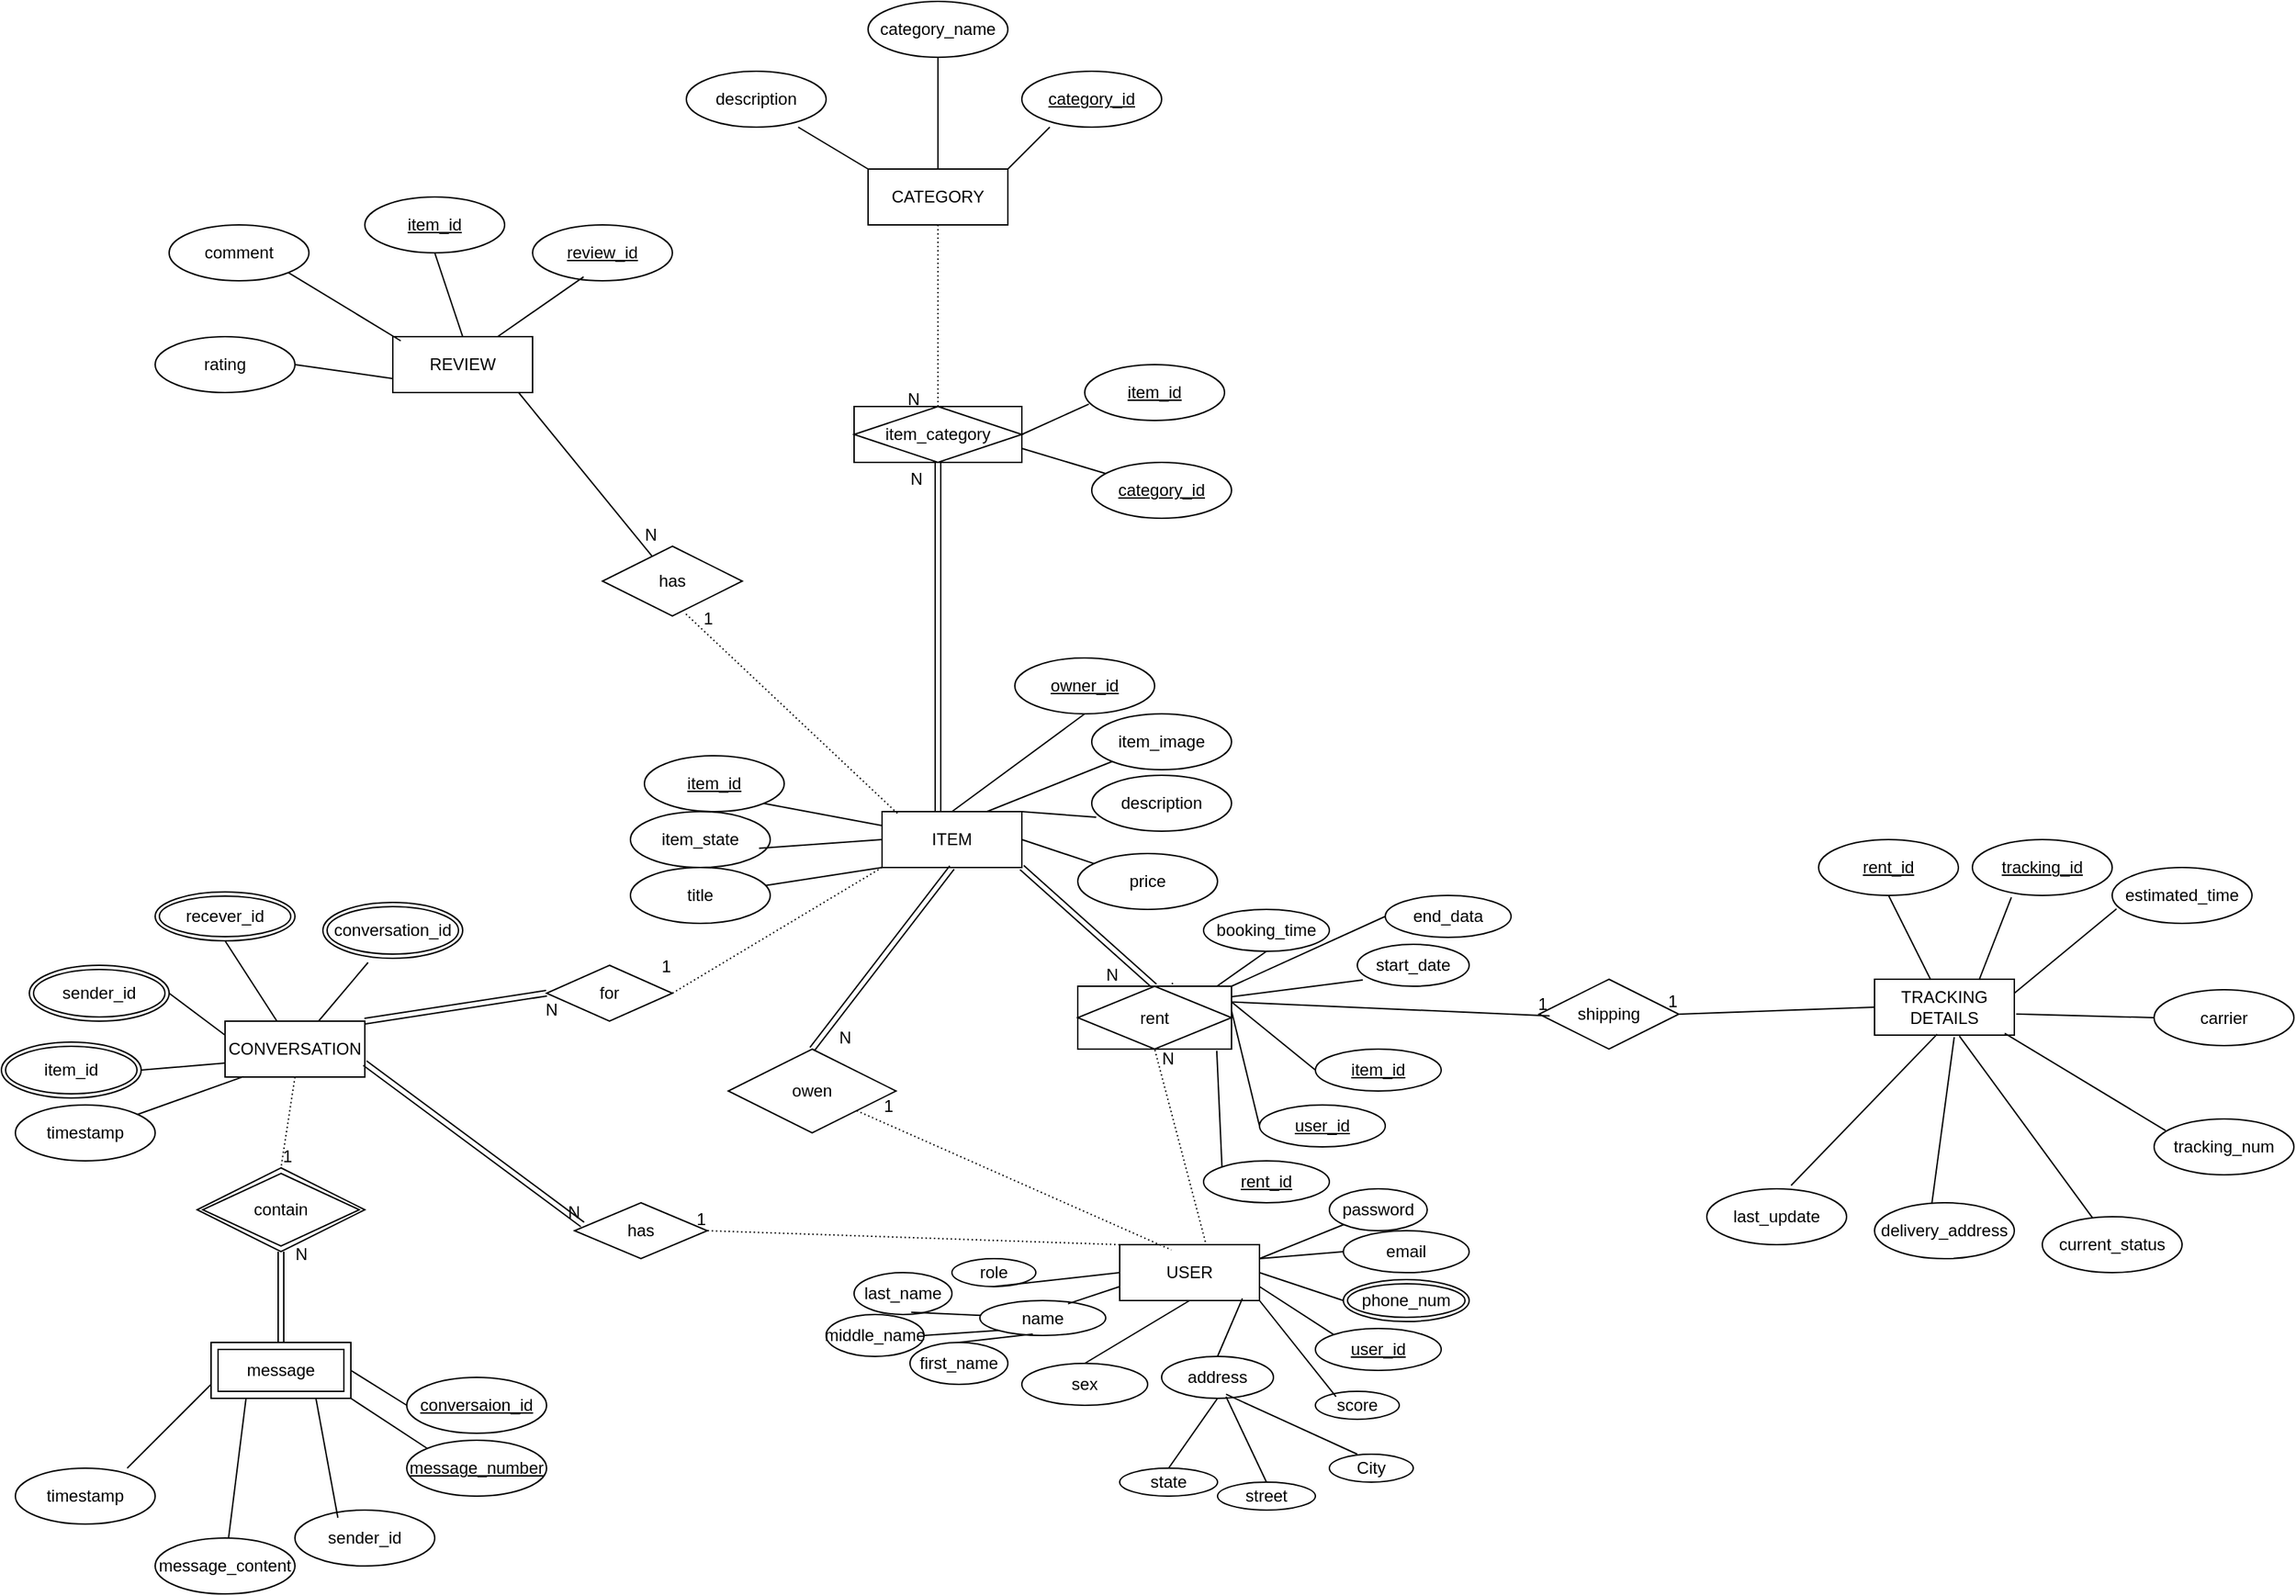 <mxfile version="26.1.1">
  <diagram name="Page-1" id="l9JlZQkNLKE_KTfB_-UX">
    <mxGraphModel dx="2874" dy="1284" grid="1" gridSize="10" guides="1" tooltips="1" connect="1" arrows="1" fold="1" page="0" pageScale="1" pageWidth="1654" pageHeight="1169" math="0" shadow="0">
      <root>
        <mxCell id="0" />
        <mxCell id="1" parent="0" />
        <mxCell id="wPHAMOmzvQz0wvzDcsgE-15" value="USER" style="whiteSpace=wrap;html=1;align=center;" parent="1" vertex="1">
          <mxGeometry x="-330" y="880" width="100" height="40" as="geometry" />
        </mxCell>
        <mxCell id="wPHAMOmzvQz0wvzDcsgE-16" value="ITEM" style="whiteSpace=wrap;html=1;align=center;" parent="1" vertex="1">
          <mxGeometry x="-500" y="570" width="100" height="40" as="geometry" />
        </mxCell>
        <mxCell id="wPHAMOmzvQz0wvzDcsgE-17" value="REVIEW" style="whiteSpace=wrap;html=1;align=center;" parent="1" vertex="1">
          <mxGeometry x="-850" y="230" width="100" height="40" as="geometry" />
        </mxCell>
        <mxCell id="wPHAMOmzvQz0wvzDcsgE-18" value="CATEGORY" style="whiteSpace=wrap;html=1;align=center;" parent="1" vertex="1">
          <mxGeometry x="-510" y="110" width="100" height="40" as="geometry" />
        </mxCell>
        <mxCell id="wPHAMOmzvQz0wvzDcsgE-19" value="CONVERSATION" style="whiteSpace=wrap;html=1;align=center;" parent="1" vertex="1">
          <mxGeometry x="-970" y="720" width="100" height="40" as="geometry" />
        </mxCell>
        <mxCell id="wPHAMOmzvQz0wvzDcsgE-20" value="TRACKING DETAILS" style="whiteSpace=wrap;html=1;align=center;" parent="1" vertex="1">
          <mxGeometry x="210" y="690" width="100" height="40" as="geometry" />
        </mxCell>
        <mxCell id="wPHAMOmzvQz0wvzDcsgE-49" value="address" style="ellipse;whiteSpace=wrap;html=1;align=center;" parent="1" vertex="1">
          <mxGeometry x="-300" y="960" width="80" height="30" as="geometry" />
        </mxCell>
        <mxCell id="wPHAMOmzvQz0wvzDcsgE-50" value="sex" style="ellipse;whiteSpace=wrap;html=1;align=center;" parent="1" vertex="1">
          <mxGeometry x="-400" y="965" width="90" height="30" as="geometry" />
        </mxCell>
        <mxCell id="wPHAMOmzvQz0wvzDcsgE-51" value="name" style="ellipse;whiteSpace=wrap;html=1;align=center;" parent="1" vertex="1">
          <mxGeometry x="-430" y="920" width="90" height="25" as="geometry" />
        </mxCell>
        <mxCell id="wPHAMOmzvQz0wvzDcsgE-55" value="first_name" style="ellipse;whiteSpace=wrap;html=1;align=center;" parent="1" vertex="1">
          <mxGeometry x="-480" y="950" width="70" height="30" as="geometry" />
        </mxCell>
        <mxCell id="wPHAMOmzvQz0wvzDcsgE-57" value="middle_name" style="ellipse;whiteSpace=wrap;html=1;align=center;" parent="1" vertex="1">
          <mxGeometry x="-540" y="930" width="70" height="30" as="geometry" />
        </mxCell>
        <mxCell id="wPHAMOmzvQz0wvzDcsgE-59" value="last_name" style="ellipse;whiteSpace=wrap;html=1;align=center;" parent="1" vertex="1">
          <mxGeometry x="-520" y="900" width="70" height="30" as="geometry" />
        </mxCell>
        <mxCell id="wPHAMOmzvQz0wvzDcsgE-61" value="" style="endArrow=none;html=1;rounded=0;exitX=0.5;exitY=1;exitDx=0;exitDy=0;entryX=0.5;entryY=0;entryDx=0;entryDy=0;" parent="1" source="wPHAMOmzvQz0wvzDcsgE-15" target="wPHAMOmzvQz0wvzDcsgE-50" edge="1">
          <mxGeometry relative="1" as="geometry">
            <mxPoint x="-380" y="990" as="sourcePoint" />
            <mxPoint x="-220" y="990" as="targetPoint" />
          </mxGeometry>
        </mxCell>
        <mxCell id="wPHAMOmzvQz0wvzDcsgE-62" value="" style="endArrow=none;html=1;rounded=0;exitX=0.878;exitY=0.96;exitDx=0;exitDy=0;exitPerimeter=0;entryX=0.5;entryY=0;entryDx=0;entryDy=0;" parent="1" source="wPHAMOmzvQz0wvzDcsgE-15" target="wPHAMOmzvQz0wvzDcsgE-49" edge="1">
          <mxGeometry relative="1" as="geometry">
            <mxPoint x="-380" y="990" as="sourcePoint" />
            <mxPoint x="-220" y="990" as="targetPoint" />
          </mxGeometry>
        </mxCell>
        <mxCell id="wPHAMOmzvQz0wvzDcsgE-63" value="score" style="ellipse;whiteSpace=wrap;html=1;align=center;" parent="1" vertex="1">
          <mxGeometry x="-190" y="985" width="60" height="20" as="geometry" />
        </mxCell>
        <mxCell id="wPHAMOmzvQz0wvzDcsgE-64" value="" style="endArrow=none;html=1;rounded=0;exitX=1;exitY=1;exitDx=0;exitDy=0;entryX=0.246;entryY=0.191;entryDx=0;entryDy=0;entryPerimeter=0;" parent="1" source="wPHAMOmzvQz0wvzDcsgE-15" target="wPHAMOmzvQz0wvzDcsgE-63" edge="1">
          <mxGeometry relative="1" as="geometry">
            <mxPoint x="-380" y="990" as="sourcePoint" />
            <mxPoint x="-220" y="990" as="targetPoint" />
          </mxGeometry>
        </mxCell>
        <mxCell id="wPHAMOmzvQz0wvzDcsgE-66" value="state" style="ellipse;whiteSpace=wrap;html=1;align=center;" parent="1" vertex="1">
          <mxGeometry x="-330" y="1040" width="70" height="20" as="geometry" />
        </mxCell>
        <mxCell id="wPHAMOmzvQz0wvzDcsgE-67" value="" style="endArrow=none;html=1;rounded=0;exitX=0.5;exitY=0;exitDx=0;exitDy=0;entryX=0.5;entryY=1;entryDx=0;entryDy=0;" parent="1" source="wPHAMOmzvQz0wvzDcsgE-66" target="wPHAMOmzvQz0wvzDcsgE-49" edge="1">
          <mxGeometry relative="1" as="geometry">
            <mxPoint x="-380" y="900" as="sourcePoint" />
            <mxPoint x="-220" y="900" as="targetPoint" />
          </mxGeometry>
        </mxCell>
        <mxCell id="wPHAMOmzvQz0wvzDcsgE-68" value="street" style="ellipse;whiteSpace=wrap;html=1;align=center;" parent="1" vertex="1">
          <mxGeometry x="-260" y="1050" width="70" height="20" as="geometry" />
        </mxCell>
        <mxCell id="wPHAMOmzvQz0wvzDcsgE-70" value="" style="endArrow=none;html=1;rounded=0;exitX=0.5;exitY=0;exitDx=0;exitDy=0;entryX=0.576;entryY=0.961;entryDx=0;entryDy=0;entryPerimeter=0;" parent="1" source="wPHAMOmzvQz0wvzDcsgE-68" target="wPHAMOmzvQz0wvzDcsgE-49" edge="1">
          <mxGeometry relative="1" as="geometry">
            <mxPoint x="-380" y="900" as="sourcePoint" />
            <mxPoint x="-220" y="900" as="targetPoint" />
          </mxGeometry>
        </mxCell>
        <mxCell id="wPHAMOmzvQz0wvzDcsgE-71" value="City" style="ellipse;whiteSpace=wrap;html=1;align=center;" parent="1" vertex="1">
          <mxGeometry x="-180" y="1030" width="60" height="20" as="geometry" />
        </mxCell>
        <mxCell id="wPHAMOmzvQz0wvzDcsgE-72" value="" style="endArrow=none;html=1;rounded=0;entryX=0.576;entryY=0.903;entryDx=0;entryDy=0;entryPerimeter=0;exitX=0.333;exitY=0;exitDx=0;exitDy=0;exitPerimeter=0;" parent="1" source="wPHAMOmzvQz0wvzDcsgE-71" target="wPHAMOmzvQz0wvzDcsgE-49" edge="1">
          <mxGeometry relative="1" as="geometry">
            <mxPoint x="-210" y="1040" as="sourcePoint" />
            <mxPoint x="-220" y="900" as="targetPoint" />
          </mxGeometry>
        </mxCell>
        <mxCell id="wPHAMOmzvQz0wvzDcsgE-74" value="" style="endArrow=none;html=1;rounded=0;entryX=0;entryY=0;entryDx=0;entryDy=0;exitX=1;exitY=0.75;exitDx=0;exitDy=0;" parent="1" source="wPHAMOmzvQz0wvzDcsgE-15" target="wPHAMOmzvQz0wvzDcsgE-80" edge="1">
          <mxGeometry relative="1" as="geometry">
            <mxPoint x="-380" y="900" as="sourcePoint" />
            <mxPoint x="-190.48" y="907.525" as="targetPoint" />
          </mxGeometry>
        </mxCell>
        <mxCell id="wPHAMOmzvQz0wvzDcsgE-75" value="" style="endArrow=none;html=1;rounded=0;exitX=0.583;exitY=0.946;exitDx=0;exitDy=0;exitPerimeter=0;" parent="1" source="wPHAMOmzvQz0wvzDcsgE-59" target="wPHAMOmzvQz0wvzDcsgE-51" edge="1">
          <mxGeometry relative="1" as="geometry">
            <mxPoint x="-380" y="900" as="sourcePoint" />
            <mxPoint x="-220" y="900" as="targetPoint" />
          </mxGeometry>
        </mxCell>
        <mxCell id="wPHAMOmzvQz0wvzDcsgE-76" value="" style="endArrow=none;html=1;rounded=0;exitX=1;exitY=0.5;exitDx=0;exitDy=0;entryX=0;entryY=1;entryDx=0;entryDy=0;" parent="1" source="wPHAMOmzvQz0wvzDcsgE-57" target="wPHAMOmzvQz0wvzDcsgE-51" edge="1">
          <mxGeometry relative="1" as="geometry">
            <mxPoint x="-380" y="900" as="sourcePoint" />
            <mxPoint x="-220" y="900" as="targetPoint" />
          </mxGeometry>
        </mxCell>
        <mxCell id="wPHAMOmzvQz0wvzDcsgE-77" value="" style="endArrow=none;html=1;rounded=0;exitX=0.5;exitY=0;exitDx=0;exitDy=0;entryX=0.42;entryY=0.962;entryDx=0;entryDy=0;entryPerimeter=0;" parent="1" source="wPHAMOmzvQz0wvzDcsgE-55" target="wPHAMOmzvQz0wvzDcsgE-51" edge="1">
          <mxGeometry relative="1" as="geometry">
            <mxPoint x="-380" y="900" as="sourcePoint" />
            <mxPoint x="-220" y="900" as="targetPoint" />
          </mxGeometry>
        </mxCell>
        <mxCell id="wPHAMOmzvQz0wvzDcsgE-78" value="" style="endArrow=none;html=1;rounded=0;exitX=0.7;exitY=0.092;exitDx=0;exitDy=0;exitPerimeter=0;entryX=0;entryY=0.75;entryDx=0;entryDy=0;" parent="1" source="wPHAMOmzvQz0wvzDcsgE-51" target="wPHAMOmzvQz0wvzDcsgE-15" edge="1">
          <mxGeometry relative="1" as="geometry">
            <mxPoint x="-380" y="900" as="sourcePoint" />
            <mxPoint x="-220" y="900" as="targetPoint" />
          </mxGeometry>
        </mxCell>
        <mxCell id="wPHAMOmzvQz0wvzDcsgE-79" value="phone_num" style="ellipse;shape=doubleEllipse;margin=3;whiteSpace=wrap;html=1;align=center;" parent="1" vertex="1">
          <mxGeometry x="-170" y="905" width="90" height="30" as="geometry" />
        </mxCell>
        <mxCell id="wPHAMOmzvQz0wvzDcsgE-80" value="user_id" style="ellipse;whiteSpace=wrap;html=1;align=center;fontStyle=4;" parent="1" vertex="1">
          <mxGeometry x="-190" y="940" width="90" height="30" as="geometry" />
        </mxCell>
        <mxCell id="wPHAMOmzvQz0wvzDcsgE-81" value="" style="endArrow=none;html=1;rounded=0;entryX=0;entryY=0.5;entryDx=0;entryDy=0;exitX=1;exitY=0.5;exitDx=0;exitDy=0;" parent="1" source="wPHAMOmzvQz0wvzDcsgE-15" target="wPHAMOmzvQz0wvzDcsgE-79" edge="1">
          <mxGeometry relative="1" as="geometry">
            <mxPoint x="-380" y="900" as="sourcePoint" />
            <mxPoint x="-220" y="900" as="targetPoint" />
          </mxGeometry>
        </mxCell>
        <mxCell id="wPHAMOmzvQz0wvzDcsgE-84" value="email" style="ellipse;whiteSpace=wrap;html=1;align=center;" parent="1" vertex="1">
          <mxGeometry x="-170" y="870" width="90" height="30" as="geometry" />
        </mxCell>
        <mxCell id="wPHAMOmzvQz0wvzDcsgE-85" value="" style="endArrow=none;html=1;rounded=0;entryX=0;entryY=0.5;entryDx=0;entryDy=0;" parent="1" target="wPHAMOmzvQz0wvzDcsgE-84" edge="1">
          <mxGeometry relative="1" as="geometry">
            <mxPoint x="-230" y="890" as="sourcePoint" />
            <mxPoint x="-220" y="900" as="targetPoint" />
          </mxGeometry>
        </mxCell>
        <mxCell id="wPHAMOmzvQz0wvzDcsgE-86" value="password" style="ellipse;whiteSpace=wrap;html=1;align=center;" parent="1" vertex="1">
          <mxGeometry x="-180" y="840" width="70" height="30" as="geometry" />
        </mxCell>
        <mxCell id="wPHAMOmzvQz0wvzDcsgE-87" value="" style="endArrow=none;html=1;rounded=0;entryX=0;entryY=1;entryDx=0;entryDy=0;exitX=1;exitY=0.25;exitDx=0;exitDy=0;" parent="1" source="wPHAMOmzvQz0wvzDcsgE-15" target="wPHAMOmzvQz0wvzDcsgE-86" edge="1">
          <mxGeometry relative="1" as="geometry">
            <mxPoint x="-380" y="900" as="sourcePoint" />
            <mxPoint x="-220" y="900" as="targetPoint" />
          </mxGeometry>
        </mxCell>
        <mxCell id="wPHAMOmzvQz0wvzDcsgE-88" value="role" style="ellipse;whiteSpace=wrap;html=1;align=center;" parent="1" vertex="1">
          <mxGeometry x="-450" y="890" width="60" height="20" as="geometry" />
        </mxCell>
        <mxCell id="wPHAMOmzvQz0wvzDcsgE-89" value="" style="endArrow=none;html=1;rounded=0;exitX=0.5;exitY=1;exitDx=0;exitDy=0;entryX=0;entryY=0.5;entryDx=0;entryDy=0;" parent="1" source="wPHAMOmzvQz0wvzDcsgE-88" target="wPHAMOmzvQz0wvzDcsgE-15" edge="1">
          <mxGeometry relative="1" as="geometry">
            <mxPoint x="-380" y="900" as="sourcePoint" />
            <mxPoint x="-220" y="900" as="targetPoint" />
          </mxGeometry>
        </mxCell>
        <mxCell id="wPHAMOmzvQz0wvzDcsgE-96" value="owen" style="shape=rhombus;perimeter=rhombusPerimeter;whiteSpace=wrap;html=1;align=center;" parent="1" vertex="1">
          <mxGeometry x="-610" y="740" width="120" height="60" as="geometry" />
        </mxCell>
        <mxCell id="wPHAMOmzvQz0wvzDcsgE-97" value="" style="shape=link;html=1;rounded=0;exitX=0.5;exitY=0;exitDx=0;exitDy=0;entryX=0.5;entryY=1;entryDx=0;entryDy=0;" parent="1" source="wPHAMOmzvQz0wvzDcsgE-96" target="wPHAMOmzvQz0wvzDcsgE-16" edge="1">
          <mxGeometry relative="1" as="geometry">
            <mxPoint x="-310" y="590" as="sourcePoint" />
            <mxPoint x="-150" y="590" as="targetPoint" />
          </mxGeometry>
        </mxCell>
        <mxCell id="wPHAMOmzvQz0wvzDcsgE-98" value="N" style="resizable=0;html=1;whiteSpace=wrap;align=right;verticalAlign=bottom;" parent="wPHAMOmzvQz0wvzDcsgE-97" connectable="0" vertex="1">
          <mxGeometry x="1" relative="1" as="geometry">
            <mxPoint x="-70" y="130" as="offset" />
          </mxGeometry>
        </mxCell>
        <mxCell id="wPHAMOmzvQz0wvzDcsgE-99" value="" style="endArrow=none;html=1;rounded=0;dashed=1;dashPattern=1 2;entryX=0.37;entryY=0.094;entryDx=0;entryDy=0;entryPerimeter=0;" parent="1" source="wPHAMOmzvQz0wvzDcsgE-96" target="wPHAMOmzvQz0wvzDcsgE-15" edge="1">
          <mxGeometry relative="1" as="geometry">
            <mxPoint x="-310" y="590" as="sourcePoint" />
            <mxPoint x="-150" y="590" as="targetPoint" />
          </mxGeometry>
        </mxCell>
        <mxCell id="wPHAMOmzvQz0wvzDcsgE-100" value="1" style="resizable=0;html=1;whiteSpace=wrap;align=right;verticalAlign=bottom;" parent="wPHAMOmzvQz0wvzDcsgE-99" connectable="0" vertex="1">
          <mxGeometry x="1" relative="1" as="geometry">
            <mxPoint x="-197" y="-94" as="offset" />
          </mxGeometry>
        </mxCell>
        <mxCell id="wPHAMOmzvQz0wvzDcsgE-105" value="" style="shape=link;html=1;rounded=0;exitX=1;exitY=1;exitDx=0;exitDy=0;entryX=0.5;entryY=0;entryDx=0;entryDy=0;" parent="1" source="wPHAMOmzvQz0wvzDcsgE-16" target="LBv7Q6NV7wOnJ5ve1A3O-66" edge="1">
          <mxGeometry relative="1" as="geometry">
            <mxPoint x="-400" y="620" as="sourcePoint" />
            <mxPoint x="-290" y="680" as="targetPoint" />
          </mxGeometry>
        </mxCell>
        <mxCell id="wPHAMOmzvQz0wvzDcsgE-106" value="N" style="resizable=0;html=1;whiteSpace=wrap;align=right;verticalAlign=bottom;" parent="wPHAMOmzvQz0wvzDcsgE-105" connectable="0" vertex="1">
          <mxGeometry x="1" relative="1" as="geometry">
            <mxPoint x="-25" as="offset" />
          </mxGeometry>
        </mxCell>
        <mxCell id="wPHAMOmzvQz0wvzDcsgE-111" value="item_id" style="ellipse;whiteSpace=wrap;html=1;align=center;fontStyle=4;" parent="1" vertex="1">
          <mxGeometry x="-670" y="530" width="100" height="40" as="geometry" />
        </mxCell>
        <mxCell id="wPHAMOmzvQz0wvzDcsgE-112" value="owner_id" style="ellipse;whiteSpace=wrap;html=1;align=center;fontStyle=4;" parent="1" vertex="1">
          <mxGeometry x="-405" y="460" width="100" height="40" as="geometry" />
        </mxCell>
        <mxCell id="wPHAMOmzvQz0wvzDcsgE-113" value="item_image" style="ellipse;whiteSpace=wrap;html=1;align=center;" parent="1" vertex="1">
          <mxGeometry x="-350" y="500" width="100" height="40" as="geometry" />
        </mxCell>
        <mxCell id="wPHAMOmzvQz0wvzDcsgE-114" value="price" style="ellipse;whiteSpace=wrap;html=1;align=center;" parent="1" vertex="1">
          <mxGeometry x="-360" y="600" width="100" height="40" as="geometry" />
        </mxCell>
        <mxCell id="wPHAMOmzvQz0wvzDcsgE-115" value="description" style="ellipse;whiteSpace=wrap;html=1;align=center;" parent="1" vertex="1">
          <mxGeometry x="-350" y="544" width="100" height="40" as="geometry" />
        </mxCell>
        <mxCell id="wPHAMOmzvQz0wvzDcsgE-117" value="item_state" style="ellipse;whiteSpace=wrap;html=1;align=center;" parent="1" vertex="1">
          <mxGeometry x="-680" y="570" width="100" height="40" as="geometry" />
        </mxCell>
        <mxCell id="wPHAMOmzvQz0wvzDcsgE-118" value="title" style="ellipse;whiteSpace=wrap;html=1;align=center;" parent="1" vertex="1">
          <mxGeometry x="-680" y="610" width="100" height="40" as="geometry" />
        </mxCell>
        <mxCell id="wPHAMOmzvQz0wvzDcsgE-119" value="" style="endArrow=none;html=1;rounded=0;exitX=1;exitY=0.5;exitDx=0;exitDy=0;" parent="1" source="wPHAMOmzvQz0wvzDcsgE-16" target="wPHAMOmzvQz0wvzDcsgE-114" edge="1">
          <mxGeometry relative="1" as="geometry">
            <mxPoint x="-310" y="590" as="sourcePoint" />
            <mxPoint x="-150" y="590" as="targetPoint" />
          </mxGeometry>
        </mxCell>
        <mxCell id="wPHAMOmzvQz0wvzDcsgE-120" value="" style="endArrow=none;html=1;rounded=0;exitX=1;exitY=0;exitDx=0;exitDy=0;entryX=0.032;entryY=0.75;entryDx=0;entryDy=0;entryPerimeter=0;" parent="1" source="wPHAMOmzvQz0wvzDcsgE-16" target="wPHAMOmzvQz0wvzDcsgE-115" edge="1">
          <mxGeometry relative="1" as="geometry">
            <mxPoint x="-310" y="590" as="sourcePoint" />
            <mxPoint x="-150" y="590" as="targetPoint" />
          </mxGeometry>
        </mxCell>
        <mxCell id="wPHAMOmzvQz0wvzDcsgE-122" value="" style="endArrow=none;html=1;rounded=0;exitX=0;exitY=1;exitDx=0;exitDy=0;entryX=0.75;entryY=0;entryDx=0;entryDy=0;" parent="1" source="wPHAMOmzvQz0wvzDcsgE-113" target="wPHAMOmzvQz0wvzDcsgE-16" edge="1">
          <mxGeometry relative="1" as="geometry">
            <mxPoint x="-310" y="590" as="sourcePoint" />
            <mxPoint x="-150" y="590" as="targetPoint" />
          </mxGeometry>
        </mxCell>
        <mxCell id="wPHAMOmzvQz0wvzDcsgE-123" value="" style="endArrow=none;html=1;rounded=0;exitX=0.5;exitY=1;exitDx=0;exitDy=0;entryX=0.5;entryY=0;entryDx=0;entryDy=0;" parent="1" source="wPHAMOmzvQz0wvzDcsgE-112" target="wPHAMOmzvQz0wvzDcsgE-16" edge="1">
          <mxGeometry relative="1" as="geometry">
            <mxPoint x="-310" y="590" as="sourcePoint" />
            <mxPoint x="-150" y="590" as="targetPoint" />
          </mxGeometry>
        </mxCell>
        <mxCell id="wPHAMOmzvQz0wvzDcsgE-125" value="" style="endArrow=none;html=1;rounded=0;exitX=1;exitY=1;exitDx=0;exitDy=0;entryX=0;entryY=0.25;entryDx=0;entryDy=0;" parent="1" source="wPHAMOmzvQz0wvzDcsgE-111" target="wPHAMOmzvQz0wvzDcsgE-16" edge="1">
          <mxGeometry relative="1" as="geometry">
            <mxPoint x="-310" y="590" as="sourcePoint" />
            <mxPoint x="-150" y="590" as="targetPoint" />
          </mxGeometry>
        </mxCell>
        <mxCell id="wPHAMOmzvQz0wvzDcsgE-126" value="" style="endArrow=none;html=1;rounded=0;exitX=0.92;exitY=0.656;exitDx=0;exitDy=0;exitPerimeter=0;entryX=0;entryY=0.5;entryDx=0;entryDy=0;" parent="1" source="wPHAMOmzvQz0wvzDcsgE-117" target="wPHAMOmzvQz0wvzDcsgE-16" edge="1">
          <mxGeometry relative="1" as="geometry">
            <mxPoint x="-310" y="590" as="sourcePoint" />
            <mxPoint x="-510" y="596" as="targetPoint" />
          </mxGeometry>
        </mxCell>
        <mxCell id="wPHAMOmzvQz0wvzDcsgE-128" value="" style="endArrow=none;html=1;rounded=0;entryX=0;entryY=1;entryDx=0;entryDy=0;" parent="1" source="wPHAMOmzvQz0wvzDcsgE-118" target="wPHAMOmzvQz0wvzDcsgE-16" edge="1">
          <mxGeometry relative="1" as="geometry">
            <mxPoint x="-310" y="590" as="sourcePoint" />
            <mxPoint x="-150" y="590" as="targetPoint" />
          </mxGeometry>
        </mxCell>
        <mxCell id="wPHAMOmzvQz0wvzDcsgE-129" value="" style="endArrow=none;html=1;rounded=0;dashed=1;dashPattern=1 2;exitX=0.613;exitY=-0.051;exitDx=0;exitDy=0;exitPerimeter=0;entryX=0.5;entryY=1;entryDx=0;entryDy=0;" parent="1" source="LBv7Q6NV7wOnJ5ve1A3O-66" edge="1">
          <mxGeometry relative="1" as="geometry">
            <mxPoint x="-370" y="770" as="sourcePoint" />
            <mxPoint x="-260" y="740" as="targetPoint" />
          </mxGeometry>
        </mxCell>
        <mxCell id="wPHAMOmzvQz0wvzDcsgE-130" value="N" style="resizable=0;html=1;whiteSpace=wrap;align=right;verticalAlign=bottom;" parent="wPHAMOmzvQz0wvzDcsgE-129" connectable="0" vertex="1">
          <mxGeometry x="1" relative="1" as="geometry">
            <mxPoint x="-30" y="15" as="offset" />
          </mxGeometry>
        </mxCell>
        <mxCell id="LBv7Q6NV7wOnJ5ve1A3O-2" value="user_id" style="ellipse;whiteSpace=wrap;html=1;align=center;fontStyle=4;" parent="1" vertex="1">
          <mxGeometry x="-230" y="780" width="90" height="30" as="geometry" />
        </mxCell>
        <mxCell id="LBv7Q6NV7wOnJ5ve1A3O-3" value="item_id" style="ellipse;whiteSpace=wrap;html=1;align=center;fontStyle=4;" parent="1" vertex="1">
          <mxGeometry x="-190" y="740" width="90" height="30" as="geometry" />
        </mxCell>
        <mxCell id="LBv7Q6NV7wOnJ5ve1A3O-4" value="rent_id" style="ellipse;whiteSpace=wrap;html=1;align=center;fontStyle=4;" parent="1" vertex="1">
          <mxGeometry x="-270" y="820" width="90" height="30" as="geometry" />
        </mxCell>
        <mxCell id="LBv7Q6NV7wOnJ5ve1A3O-9" value="" style="endArrow=none;html=1;rounded=0;exitX=0.904;exitY=1.026;exitDx=0;exitDy=0;exitPerimeter=0;entryX=0;entryY=0;entryDx=0;entryDy=0;" parent="1" source="LBv7Q6NV7wOnJ5ve1A3O-66" target="LBv7Q6NV7wOnJ5ve1A3O-4" edge="1">
          <mxGeometry relative="1" as="geometry">
            <mxPoint x="-248" y="737" as="sourcePoint" />
            <mxPoint x="-250" y="830" as="targetPoint" />
          </mxGeometry>
        </mxCell>
        <mxCell id="LBv7Q6NV7wOnJ5ve1A3O-10" value="" style="endArrow=none;html=1;rounded=0;exitX=0.997;exitY=0.359;exitDx=0;exitDy=0;entryX=0;entryY=0.5;entryDx=0;entryDy=0;exitPerimeter=0;" parent="1" source="LBv7Q6NV7wOnJ5ve1A3O-66" target="LBv7Q6NV7wOnJ5ve1A3O-2" edge="1">
          <mxGeometry relative="1" as="geometry">
            <mxPoint x="-230" y="725" as="sourcePoint" />
            <mxPoint x="-250" y="830" as="targetPoint" />
          </mxGeometry>
        </mxCell>
        <mxCell id="LBv7Q6NV7wOnJ5ve1A3O-11" value="" style="endArrow=none;html=1;rounded=0;exitX=1;exitY=0.25;exitDx=0;exitDy=0;entryX=0;entryY=0.5;entryDx=0;entryDy=0;" parent="1" source="LBv7Q6NV7wOnJ5ve1A3O-66" target="LBv7Q6NV7wOnJ5ve1A3O-3" edge="1">
          <mxGeometry relative="1" as="geometry">
            <mxPoint x="-212" y="716" as="sourcePoint" />
            <mxPoint x="-160" y="730" as="targetPoint" />
          </mxGeometry>
        </mxCell>
        <mxCell id="LBv7Q6NV7wOnJ5ve1A3O-12" value="booking_time" style="ellipse;whiteSpace=wrap;html=1;align=center;" parent="1" vertex="1">
          <mxGeometry x="-270" y="640" width="90" height="30" as="geometry" />
        </mxCell>
        <mxCell id="LBv7Q6NV7wOnJ5ve1A3O-14" value="end_data" style="ellipse;whiteSpace=wrap;html=1;align=center;" parent="1" vertex="1">
          <mxGeometry x="-140" y="630" width="90" height="30" as="geometry" />
        </mxCell>
        <mxCell id="LBv7Q6NV7wOnJ5ve1A3O-15" value="start_date" style="ellipse;whiteSpace=wrap;html=1;align=center;" parent="1" vertex="1">
          <mxGeometry x="-160" y="665" width="80" height="30" as="geometry" />
        </mxCell>
        <mxCell id="LBv7Q6NV7wOnJ5ve1A3O-16" value="" style="endArrow=none;html=1;rounded=0;entryX=0.5;entryY=1;entryDx=0;entryDy=0;exitX=0.857;exitY=0.083;exitDx=0;exitDy=0;exitPerimeter=0;" parent="1" source="LBv7Q6NV7wOnJ5ve1A3O-66" target="LBv7Q6NV7wOnJ5ve1A3O-12" edge="1">
          <mxGeometry relative="1" as="geometry">
            <mxPoint x="-248.96" y="689" as="sourcePoint" />
            <mxPoint x="-250" y="830" as="targetPoint" />
          </mxGeometry>
        </mxCell>
        <mxCell id="LBv7Q6NV7wOnJ5ve1A3O-18" value="" style="endArrow=none;html=1;rounded=0;entryX=0;entryY=0.5;entryDx=0;entryDy=0;exitX=1;exitY=0;exitDx=0;exitDy=0;" parent="1" source="LBv7Q6NV7wOnJ5ve1A3O-66" target="LBv7Q6NV7wOnJ5ve1A3O-14" edge="1">
          <mxGeometry relative="1" as="geometry">
            <mxPoint x="-218" y="699.02" as="sourcePoint" />
            <mxPoint x="-250" y="830" as="targetPoint" />
          </mxGeometry>
        </mxCell>
        <mxCell id="LBv7Q6NV7wOnJ5ve1A3O-19" value="" style="endArrow=none;html=1;rounded=0;exitX=1;exitY=0.167;exitDx=0;exitDy=0;exitPerimeter=0;entryX=0.049;entryY=0.851;entryDx=0;entryDy=0;entryPerimeter=0;" parent="1" source="LBv7Q6NV7wOnJ5ve1A3O-66" target="LBv7Q6NV7wOnJ5ve1A3O-15" edge="1">
          <mxGeometry relative="1" as="geometry">
            <mxPoint x="-236.22" y="715.0" as="sourcePoint" />
            <mxPoint x="-170" y="690" as="targetPoint" />
          </mxGeometry>
        </mxCell>
        <mxCell id="LBv7Q6NV7wOnJ5ve1A3O-20" value="for" style="shape=rhombus;perimeter=rhombusPerimeter;whiteSpace=wrap;html=1;align=center;" parent="1" vertex="1">
          <mxGeometry x="-740" y="680" width="90" height="40" as="geometry" />
        </mxCell>
        <mxCell id="LBv7Q6NV7wOnJ5ve1A3O-22" value="" style="endArrow=none;html=1;rounded=0;dashed=1;dashPattern=1 2;entryX=0;entryY=1;entryDx=0;entryDy=0;exitX=1;exitY=0.5;exitDx=0;exitDy=0;" parent="1" source="LBv7Q6NV7wOnJ5ve1A3O-20" target="wPHAMOmzvQz0wvzDcsgE-16" edge="1">
          <mxGeometry relative="1" as="geometry">
            <mxPoint x="-690" y="810" as="sourcePoint" />
            <mxPoint x="-530" y="810" as="targetPoint" />
          </mxGeometry>
        </mxCell>
        <mxCell id="LBv7Q6NV7wOnJ5ve1A3O-23" value="1" style="resizable=0;html=1;whiteSpace=wrap;align=right;verticalAlign=bottom;" parent="LBv7Q6NV7wOnJ5ve1A3O-22" connectable="0" vertex="1">
          <mxGeometry x="1" relative="1" as="geometry">
            <mxPoint x="-150" y="80" as="offset" />
          </mxGeometry>
        </mxCell>
        <mxCell id="LBv7Q6NV7wOnJ5ve1A3O-24" value="" style="shape=link;html=1;rounded=0;exitX=1;exitY=0;exitDx=0;exitDy=0;entryX=0;entryY=0.5;entryDx=0;entryDy=0;" parent="1" source="wPHAMOmzvQz0wvzDcsgE-19" target="LBv7Q6NV7wOnJ5ve1A3O-20" edge="1">
          <mxGeometry relative="1" as="geometry">
            <mxPoint x="-690" y="810" as="sourcePoint" />
            <mxPoint x="-780" y="710" as="targetPoint" />
          </mxGeometry>
        </mxCell>
        <mxCell id="LBv7Q6NV7wOnJ5ve1A3O-25" value="N" style="resizable=0;html=1;whiteSpace=wrap;align=right;verticalAlign=bottom;" parent="LBv7Q6NV7wOnJ5ve1A3O-24" connectable="0" vertex="1">
          <mxGeometry x="1" relative="1" as="geometry">
            <mxPoint x="10" y="20" as="offset" />
          </mxGeometry>
        </mxCell>
        <mxCell id="LBv7Q6NV7wOnJ5ve1A3O-26" value="has" style="shape=rhombus;perimeter=rhombusPerimeter;whiteSpace=wrap;html=1;align=center;" parent="1" vertex="1">
          <mxGeometry x="-720" y="850" width="95" height="40" as="geometry" />
        </mxCell>
        <mxCell id="LBv7Q6NV7wOnJ5ve1A3O-27" value="" style="endArrow=none;html=1;rounded=0;dashed=1;dashPattern=1 2;exitX=0;exitY=0;exitDx=0;exitDy=0;entryX=1;entryY=0.5;entryDx=0;entryDy=0;" parent="1" source="wPHAMOmzvQz0wvzDcsgE-15" target="LBv7Q6NV7wOnJ5ve1A3O-26" edge="1">
          <mxGeometry relative="1" as="geometry">
            <mxPoint x="-690" y="810" as="sourcePoint" />
            <mxPoint x="-530" y="810" as="targetPoint" />
          </mxGeometry>
        </mxCell>
        <mxCell id="LBv7Q6NV7wOnJ5ve1A3O-28" value="1" style="resizable=0;html=1;whiteSpace=wrap;align=right;verticalAlign=bottom;" parent="LBv7Q6NV7wOnJ5ve1A3O-27" connectable="0" vertex="1">
          <mxGeometry x="1" relative="1" as="geometry" />
        </mxCell>
        <mxCell id="LBv7Q6NV7wOnJ5ve1A3O-29" value="" style="shape=link;html=1;rounded=0;exitX=1;exitY=0.75;exitDx=0;exitDy=0;entryX=0.06;entryY=0.388;entryDx=0;entryDy=0;entryPerimeter=0;" parent="1" source="wPHAMOmzvQz0wvzDcsgE-19" target="LBv7Q6NV7wOnJ5ve1A3O-26" edge="1">
          <mxGeometry relative="1" as="geometry">
            <mxPoint x="-820" y="800" as="sourcePoint" />
            <mxPoint x="-530" y="810" as="targetPoint" />
          </mxGeometry>
        </mxCell>
        <mxCell id="LBv7Q6NV7wOnJ5ve1A3O-30" value="N" style="resizable=0;html=1;whiteSpace=wrap;align=right;verticalAlign=bottom;" parent="LBv7Q6NV7wOnJ5ve1A3O-29" connectable="0" vertex="1">
          <mxGeometry x="1" relative="1" as="geometry" />
        </mxCell>
        <mxCell id="LBv7Q6NV7wOnJ5ve1A3O-31" value="conversation_id" style="ellipse;shape=doubleEllipse;margin=3;whiteSpace=wrap;html=1;align=center;" parent="1" vertex="1">
          <mxGeometry x="-900" y="635" width="100" height="40" as="geometry" />
        </mxCell>
        <mxCell id="LBv7Q6NV7wOnJ5ve1A3O-32" value="sender_id" style="ellipse;shape=doubleEllipse;margin=3;whiteSpace=wrap;html=1;align=center;" parent="1" vertex="1">
          <mxGeometry x="-1110" y="680" width="100" height="40" as="geometry" />
        </mxCell>
        <mxCell id="LBv7Q6NV7wOnJ5ve1A3O-33" value="recever_id" style="ellipse;shape=doubleEllipse;margin=3;whiteSpace=wrap;html=1;align=center;" parent="1" vertex="1">
          <mxGeometry x="-1020" y="627.5" width="100" height="35" as="geometry" />
        </mxCell>
        <mxCell id="LBv7Q6NV7wOnJ5ve1A3O-34" value="item_id" style="ellipse;shape=doubleEllipse;margin=3;whiteSpace=wrap;html=1;align=center;" parent="1" vertex="1">
          <mxGeometry x="-1130" y="735" width="100" height="40" as="geometry" />
        </mxCell>
        <mxCell id="LBv7Q6NV7wOnJ5ve1A3O-36" value="timestamp" style="ellipse;whiteSpace=wrap;html=1;align=center;" parent="1" vertex="1">
          <mxGeometry x="-1120" y="780" width="100" height="40" as="geometry" />
        </mxCell>
        <mxCell id="LBv7Q6NV7wOnJ5ve1A3O-37" value="" style="endArrow=none;html=1;rounded=0;exitX=0.5;exitY=1;exitDx=0;exitDy=0;" parent="1" source="LBv7Q6NV7wOnJ5ve1A3O-33" target="wPHAMOmzvQz0wvzDcsgE-19" edge="1">
          <mxGeometry relative="1" as="geometry">
            <mxPoint x="-970" y="727" as="sourcePoint" />
            <mxPoint x="-530" y="810" as="targetPoint" />
          </mxGeometry>
        </mxCell>
        <mxCell id="LBv7Q6NV7wOnJ5ve1A3O-38" value="" style="endArrow=none;html=1;rounded=0;entryX=0.132;entryY=0.992;entryDx=0;entryDy=0;entryPerimeter=0;" parent="1" source="LBv7Q6NV7wOnJ5ve1A3O-36" target="wPHAMOmzvQz0wvzDcsgE-19" edge="1">
          <mxGeometry relative="1" as="geometry">
            <mxPoint x="-690" y="810" as="sourcePoint" />
            <mxPoint x="-530" y="810" as="targetPoint" />
          </mxGeometry>
        </mxCell>
        <mxCell id="LBv7Q6NV7wOnJ5ve1A3O-39" value="" style="endArrow=none;html=1;rounded=0;exitX=1;exitY=0.5;exitDx=0;exitDy=0;entryX=0;entryY=0.75;entryDx=0;entryDy=0;" parent="1" source="LBv7Q6NV7wOnJ5ve1A3O-34" target="wPHAMOmzvQz0wvzDcsgE-19" edge="1">
          <mxGeometry relative="1" as="geometry">
            <mxPoint x="-690" y="810" as="sourcePoint" />
            <mxPoint x="-530" y="810" as="targetPoint" />
          </mxGeometry>
        </mxCell>
        <mxCell id="LBv7Q6NV7wOnJ5ve1A3O-40" value="" style="endArrow=none;html=1;rounded=0;exitX=1;exitY=0.5;exitDx=0;exitDy=0;entryX=0;entryY=0.25;entryDx=0;entryDy=0;" parent="1" source="LBv7Q6NV7wOnJ5ve1A3O-32" target="wPHAMOmzvQz0wvzDcsgE-19" edge="1">
          <mxGeometry relative="1" as="geometry">
            <mxPoint x="-690" y="810" as="sourcePoint" />
            <mxPoint x="-530" y="810" as="targetPoint" />
          </mxGeometry>
        </mxCell>
        <mxCell id="LBv7Q6NV7wOnJ5ve1A3O-41" value="" style="endArrow=none;html=1;rounded=0;exitX=0.323;exitY=1.075;exitDx=0;exitDy=0;exitPerimeter=0;" parent="1" source="LBv7Q6NV7wOnJ5ve1A3O-31" target="wPHAMOmzvQz0wvzDcsgE-19" edge="1">
          <mxGeometry relative="1" as="geometry">
            <mxPoint x="-690" y="810" as="sourcePoint" />
            <mxPoint x="-530" y="810" as="targetPoint" />
          </mxGeometry>
        </mxCell>
        <mxCell id="LBv7Q6NV7wOnJ5ve1A3O-44" value="message" style="shape=ext;margin=3;double=1;whiteSpace=wrap;html=1;align=center;" parent="1" vertex="1">
          <mxGeometry x="-980" y="950" width="100" height="40" as="geometry" />
        </mxCell>
        <mxCell id="LBv7Q6NV7wOnJ5ve1A3O-45" value="contain" style="shape=rhombus;double=1;perimeter=rhombusPerimeter;whiteSpace=wrap;html=1;align=center;" parent="1" vertex="1">
          <mxGeometry x="-990" y="825" width="120" height="60" as="geometry" />
        </mxCell>
        <mxCell id="LBv7Q6NV7wOnJ5ve1A3O-46" value="" style="endArrow=none;html=1;rounded=0;dashed=1;dashPattern=1 2;exitX=0.5;exitY=1;exitDx=0;exitDy=0;entryX=0.5;entryY=0;entryDx=0;entryDy=0;" parent="1" source="wPHAMOmzvQz0wvzDcsgE-19" target="LBv7Q6NV7wOnJ5ve1A3O-45" edge="1">
          <mxGeometry relative="1" as="geometry">
            <mxPoint x="-690" y="970" as="sourcePoint" />
            <mxPoint x="-530" y="970" as="targetPoint" />
          </mxGeometry>
        </mxCell>
        <mxCell id="LBv7Q6NV7wOnJ5ve1A3O-47" value="1" style="resizable=0;html=1;whiteSpace=wrap;align=right;verticalAlign=bottom;" parent="LBv7Q6NV7wOnJ5ve1A3O-46" connectable="0" vertex="1">
          <mxGeometry x="1" relative="1" as="geometry">
            <mxPoint x="10" as="offset" />
          </mxGeometry>
        </mxCell>
        <mxCell id="LBv7Q6NV7wOnJ5ve1A3O-48" value="" style="shape=link;html=1;rounded=0;exitX=0.5;exitY=0;exitDx=0;exitDy=0;entryX=0.5;entryY=1;entryDx=0;entryDy=0;" parent="1" source="LBv7Q6NV7wOnJ5ve1A3O-44" target="LBv7Q6NV7wOnJ5ve1A3O-45" edge="1">
          <mxGeometry relative="1" as="geometry">
            <mxPoint x="-690" y="970" as="sourcePoint" />
            <mxPoint x="-910" y="1010" as="targetPoint" />
          </mxGeometry>
        </mxCell>
        <mxCell id="LBv7Q6NV7wOnJ5ve1A3O-49" value="N" style="resizable=0;html=1;whiteSpace=wrap;align=right;verticalAlign=bottom;" parent="LBv7Q6NV7wOnJ5ve1A3O-48" connectable="0" vertex="1">
          <mxGeometry x="1" relative="1" as="geometry">
            <mxPoint x="20" y="10" as="offset" />
          </mxGeometry>
        </mxCell>
        <mxCell id="LBv7Q6NV7wOnJ5ve1A3O-50" value="timestamp" style="ellipse;whiteSpace=wrap;html=1;align=center;" parent="1" vertex="1">
          <mxGeometry x="-1120" y="1040" width="100" height="40" as="geometry" />
        </mxCell>
        <mxCell id="LBv7Q6NV7wOnJ5ve1A3O-51" value="&lt;div&gt;message_content&lt;/div&gt;" style="ellipse;whiteSpace=wrap;html=1;align=center;" parent="1" vertex="1">
          <mxGeometry x="-1020" y="1090" width="100" height="40" as="geometry" />
        </mxCell>
        <mxCell id="LBv7Q6NV7wOnJ5ve1A3O-52" value="sender_id" style="ellipse;whiteSpace=wrap;html=1;align=center;" parent="1" vertex="1">
          <mxGeometry x="-920" y="1070" width="100" height="40" as="geometry" />
        </mxCell>
        <mxCell id="LBv7Q6NV7wOnJ5ve1A3O-55" value="" style="endArrow=none;html=1;rounded=0;exitX=1;exitY=0.5;exitDx=0;exitDy=0;entryX=0;entryY=0.5;entryDx=0;entryDy=0;" parent="1" source="LBv7Q6NV7wOnJ5ve1A3O-44" target="LBv7Q6NV7wOnJ5ve1A3O-60" edge="1">
          <mxGeometry relative="1" as="geometry">
            <mxPoint x="-690" y="1140" as="sourcePoint" />
            <mxPoint x="-800.0" y="1190.0" as="targetPoint" />
          </mxGeometry>
        </mxCell>
        <mxCell id="LBv7Q6NV7wOnJ5ve1A3O-56" value="" style="endArrow=none;html=1;rounded=0;exitX=1;exitY=1;exitDx=0;exitDy=0;entryX=0;entryY=0;entryDx=0;entryDy=0;" parent="1" source="LBv7Q6NV7wOnJ5ve1A3O-44" target="LBv7Q6NV7wOnJ5ve1A3O-61" edge="1">
          <mxGeometry relative="1" as="geometry">
            <mxPoint x="-690" y="1140" as="sourcePoint" />
            <mxPoint x="-831.235" y="1234.383" as="targetPoint" />
          </mxGeometry>
        </mxCell>
        <mxCell id="LBv7Q6NV7wOnJ5ve1A3O-57" value="" style="endArrow=none;html=1;rounded=0;exitX=0.75;exitY=1;exitDx=0;exitDy=0;entryX=0.307;entryY=0.137;entryDx=0;entryDy=0;entryPerimeter=0;" parent="1" source="LBv7Q6NV7wOnJ5ve1A3O-44" target="LBv7Q6NV7wOnJ5ve1A3O-52" edge="1">
          <mxGeometry relative="1" as="geometry">
            <mxPoint x="-690" y="1140" as="sourcePoint" />
            <mxPoint x="-890" y="1260" as="targetPoint" />
          </mxGeometry>
        </mxCell>
        <mxCell id="LBv7Q6NV7wOnJ5ve1A3O-58" value="" style="endArrow=none;html=1;rounded=0;exitX=0.25;exitY=1;exitDx=0;exitDy=0;" parent="1" source="LBv7Q6NV7wOnJ5ve1A3O-44" target="LBv7Q6NV7wOnJ5ve1A3O-51" edge="1">
          <mxGeometry relative="1" as="geometry">
            <mxPoint x="-690" y="1140" as="sourcePoint" />
            <mxPoint x="-530" y="1140" as="targetPoint" />
          </mxGeometry>
        </mxCell>
        <mxCell id="LBv7Q6NV7wOnJ5ve1A3O-59" value="" style="endArrow=none;html=1;rounded=0;exitX=0;exitY=0.75;exitDx=0;exitDy=0;entryX=0.8;entryY=0;entryDx=0;entryDy=0;entryPerimeter=0;" parent="1" source="LBv7Q6NV7wOnJ5ve1A3O-44" target="LBv7Q6NV7wOnJ5ve1A3O-50" edge="1">
          <mxGeometry relative="1" as="geometry">
            <mxPoint x="-690" y="1140" as="sourcePoint" />
            <mxPoint x="-530" y="1140" as="targetPoint" />
          </mxGeometry>
        </mxCell>
        <mxCell id="LBv7Q6NV7wOnJ5ve1A3O-60" value="conversaion_id" style="ellipse;whiteSpace=wrap;html=1;align=center;fontStyle=4;" parent="1" vertex="1">
          <mxGeometry x="-840" y="975" width="100" height="40" as="geometry" />
        </mxCell>
        <mxCell id="LBv7Q6NV7wOnJ5ve1A3O-61" value="message_number" style="ellipse;whiteSpace=wrap;html=1;align=center;fontStyle=4;" parent="1" vertex="1">
          <mxGeometry x="-840" y="1020" width="100" height="40" as="geometry" />
        </mxCell>
        <mxCell id="LBv7Q6NV7wOnJ5ve1A3O-65" value="item_category" style="shape=associativeEntity;whiteSpace=wrap;html=1;align=center;" parent="1" vertex="1">
          <mxGeometry x="-520" y="280" width="120" height="40" as="geometry" />
        </mxCell>
        <mxCell id="LBv7Q6NV7wOnJ5ve1A3O-67" value="" style="endArrow=none;html=1;rounded=0;dashed=1;dashPattern=1 2;exitX=0.613;exitY=-0.051;exitDx=0;exitDy=0;exitPerimeter=0;entryX=0.5;entryY=1;entryDx=0;entryDy=0;" parent="1" source="wPHAMOmzvQz0wvzDcsgE-15" target="LBv7Q6NV7wOnJ5ve1A3O-66" edge="1">
          <mxGeometry relative="1" as="geometry">
            <mxPoint x="-269" y="878" as="sourcePoint" />
            <mxPoint x="-260" y="740" as="targetPoint" />
          </mxGeometry>
        </mxCell>
        <mxCell id="LBv7Q6NV7wOnJ5ve1A3O-66" value="rent" style="shape=associativeEntity;whiteSpace=wrap;html=1;align=center;" parent="1" vertex="1">
          <mxGeometry x="-360" y="695" width="110" height="45" as="geometry" />
        </mxCell>
        <mxCell id="LBv7Q6NV7wOnJ5ve1A3O-71" value="" style="endArrow=none;html=1;rounded=0;dashed=1;dashPattern=1 2;exitX=0.5;exitY=1;exitDx=0;exitDy=0;entryX=0.5;entryY=0;entryDx=0;entryDy=0;" parent="1" source="wPHAMOmzvQz0wvzDcsgE-18" target="LBv7Q6NV7wOnJ5ve1A3O-65" edge="1">
          <mxGeometry relative="1" as="geometry">
            <mxPoint x="-490" y="200" as="sourcePoint" />
            <mxPoint x="-340" y="370" as="targetPoint" />
          </mxGeometry>
        </mxCell>
        <mxCell id="LBv7Q6NV7wOnJ5ve1A3O-72" value="N" style="resizable=0;html=1;whiteSpace=wrap;align=right;verticalAlign=bottom;" parent="LBv7Q6NV7wOnJ5ve1A3O-71" connectable="0" vertex="1">
          <mxGeometry x="1" relative="1" as="geometry">
            <mxPoint x="-12" y="3" as="offset" />
          </mxGeometry>
        </mxCell>
        <mxCell id="LBv7Q6NV7wOnJ5ve1A3O-73" value="category_id" style="ellipse;whiteSpace=wrap;html=1;align=center;fontStyle=4;" parent="1" vertex="1">
          <mxGeometry x="-400" y="40" width="100" height="40" as="geometry" />
        </mxCell>
        <mxCell id="LBv7Q6NV7wOnJ5ve1A3O-74" value="category_name" style="ellipse;whiteSpace=wrap;html=1;align=center;" parent="1" vertex="1">
          <mxGeometry x="-510" y="-10" width="100" height="40" as="geometry" />
        </mxCell>
        <mxCell id="LBv7Q6NV7wOnJ5ve1A3O-75" value="description" style="ellipse;whiteSpace=wrap;html=1;align=center;" parent="1" vertex="1">
          <mxGeometry x="-640" y="40" width="100" height="40" as="geometry" />
        </mxCell>
        <mxCell id="LBv7Q6NV7wOnJ5ve1A3O-76" value="" style="endArrow=none;html=1;rounded=0;entryX=0.5;entryY=1;entryDx=0;entryDy=0;exitX=0.5;exitY=0;exitDx=0;exitDy=0;" parent="1" source="wPHAMOmzvQz0wvzDcsgE-18" target="LBv7Q6NV7wOnJ5ve1A3O-74" edge="1">
          <mxGeometry relative="1" as="geometry">
            <mxPoint x="-500" y="300" as="sourcePoint" />
            <mxPoint x="-340" y="300" as="targetPoint" />
          </mxGeometry>
        </mxCell>
        <mxCell id="LBv7Q6NV7wOnJ5ve1A3O-77" value="" style="endArrow=none;html=1;rounded=0;entryX=0.2;entryY=1;entryDx=0;entryDy=0;entryPerimeter=0;exitX=1;exitY=0;exitDx=0;exitDy=0;" parent="1" source="wPHAMOmzvQz0wvzDcsgE-18" target="LBv7Q6NV7wOnJ5ve1A3O-73" edge="1">
          <mxGeometry relative="1" as="geometry">
            <mxPoint x="-500" y="300" as="sourcePoint" />
            <mxPoint x="-340" y="300" as="targetPoint" />
          </mxGeometry>
        </mxCell>
        <mxCell id="LBv7Q6NV7wOnJ5ve1A3O-78" value="" style="endArrow=none;html=1;rounded=0;exitX=0.8;exitY=1;exitDx=0;exitDy=0;exitPerimeter=0;entryX=0;entryY=0;entryDx=0;entryDy=0;" parent="1" source="LBv7Q6NV7wOnJ5ve1A3O-75" target="wPHAMOmzvQz0wvzDcsgE-18" edge="1">
          <mxGeometry relative="1" as="geometry">
            <mxPoint x="-500" y="300" as="sourcePoint" />
            <mxPoint x="-340" y="300" as="targetPoint" />
          </mxGeometry>
        </mxCell>
        <mxCell id="LBv7Q6NV7wOnJ5ve1A3O-79" value="" style="shape=link;html=1;rounded=0;exitX=0.4;exitY=0;exitDx=0;exitDy=0;exitPerimeter=0;entryX=0.5;entryY=1;entryDx=0;entryDy=0;" parent="1" source="wPHAMOmzvQz0wvzDcsgE-16" target="LBv7Q6NV7wOnJ5ve1A3O-65" edge="1">
          <mxGeometry relative="1" as="geometry">
            <mxPoint x="-500" y="300" as="sourcePoint" />
            <mxPoint x="-340" y="300" as="targetPoint" />
          </mxGeometry>
        </mxCell>
        <mxCell id="LBv7Q6NV7wOnJ5ve1A3O-80" value="N" style="resizable=0;html=1;whiteSpace=wrap;align=right;verticalAlign=bottom;" parent="LBv7Q6NV7wOnJ5ve1A3O-79" connectable="0" vertex="1">
          <mxGeometry x="1" relative="1" as="geometry">
            <mxPoint x="-10" y="20" as="offset" />
          </mxGeometry>
        </mxCell>
        <mxCell id="LBv7Q6NV7wOnJ5ve1A3O-81" value="item_id" style="ellipse;whiteSpace=wrap;html=1;align=center;fontStyle=4;" parent="1" vertex="1">
          <mxGeometry x="-355" y="250" width="100" height="40" as="geometry" />
        </mxCell>
        <mxCell id="LBv7Q6NV7wOnJ5ve1A3O-82" value="category_id" style="ellipse;whiteSpace=wrap;html=1;align=center;fontStyle=4;" parent="1" vertex="1">
          <mxGeometry x="-350" y="320" width="100" height="40" as="geometry" />
        </mxCell>
        <mxCell id="LBv7Q6NV7wOnJ5ve1A3O-83" value="" style="endArrow=none;html=1;rounded=0;exitX=1;exitY=0.5;exitDx=0;exitDy=0;entryX=0.029;entryY=0.707;entryDx=0;entryDy=0;entryPerimeter=0;" parent="1" source="LBv7Q6NV7wOnJ5ve1A3O-65" target="LBv7Q6NV7wOnJ5ve1A3O-81" edge="1">
          <mxGeometry relative="1" as="geometry">
            <mxPoint x="-500" y="370" as="sourcePoint" />
            <mxPoint x="-340" y="370" as="targetPoint" />
          </mxGeometry>
        </mxCell>
        <mxCell id="LBv7Q6NV7wOnJ5ve1A3O-84" value="" style="endArrow=none;html=1;rounded=0;exitX=1;exitY=0.75;exitDx=0;exitDy=0;" parent="1" source="LBv7Q6NV7wOnJ5ve1A3O-65" target="LBv7Q6NV7wOnJ5ve1A3O-82" edge="1">
          <mxGeometry relative="1" as="geometry">
            <mxPoint x="-490" y="370" as="sourcePoint" />
            <mxPoint x="-340" y="370" as="targetPoint" />
          </mxGeometry>
        </mxCell>
        <mxCell id="LBv7Q6NV7wOnJ5ve1A3O-85" value="has" style="shape=rhombus;perimeter=rhombusPerimeter;whiteSpace=wrap;html=1;align=center;" parent="1" vertex="1">
          <mxGeometry x="-700" y="380" width="100" height="50" as="geometry" />
        </mxCell>
        <mxCell id="LBv7Q6NV7wOnJ5ve1A3O-86" value="" style="endArrow=none;html=1;rounded=0;dashed=1;dashPattern=1 2;entryX=0.596;entryY=0.969;entryDx=0;entryDy=0;entryPerimeter=0;exitX=0.11;exitY=0.032;exitDx=0;exitDy=0;exitPerimeter=0;" parent="1" source="wPHAMOmzvQz0wvzDcsgE-16" target="LBv7Q6NV7wOnJ5ve1A3O-85" edge="1">
          <mxGeometry relative="1" as="geometry">
            <mxPoint x="-610" y="730" as="sourcePoint" />
            <mxPoint x="-450" y="730" as="targetPoint" />
          </mxGeometry>
        </mxCell>
        <mxCell id="LBv7Q6NV7wOnJ5ve1A3O-87" value="N" style="resizable=0;html=1;whiteSpace=wrap;align=right;verticalAlign=bottom;" parent="LBv7Q6NV7wOnJ5ve1A3O-86" connectable="0" vertex="1">
          <mxGeometry x="1" relative="1" as="geometry">
            <mxPoint x="-19" y="-48" as="offset" />
          </mxGeometry>
        </mxCell>
        <mxCell id="LBv7Q6NV7wOnJ5ve1A3O-88" value="" style="endArrow=none;html=1;rounded=0;exitX=0.9;exitY=1;exitDx=0;exitDy=0;exitPerimeter=0;" parent="1" source="wPHAMOmzvQz0wvzDcsgE-17" target="LBv7Q6NV7wOnJ5ve1A3O-85" edge="1">
          <mxGeometry relative="1" as="geometry">
            <mxPoint x="-640" y="500" as="sourcePoint" />
            <mxPoint x="-480" y="500" as="targetPoint" />
          </mxGeometry>
        </mxCell>
        <mxCell id="LBv7Q6NV7wOnJ5ve1A3O-89" value="1" style="resizable=0;html=1;whiteSpace=wrap;align=right;verticalAlign=bottom;" parent="LBv7Q6NV7wOnJ5ve1A3O-88" connectable="0" vertex="1">
          <mxGeometry x="1" relative="1" as="geometry">
            <mxPoint x="45" y="53" as="offset" />
          </mxGeometry>
        </mxCell>
        <mxCell id="LBv7Q6NV7wOnJ5ve1A3O-90" value="item_id" style="ellipse;whiteSpace=wrap;html=1;align=center;fontStyle=4;" parent="1" vertex="1">
          <mxGeometry x="-870" y="130" width="100" height="40" as="geometry" />
        </mxCell>
        <mxCell id="LBv7Q6NV7wOnJ5ve1A3O-91" value="review_id" style="ellipse;whiteSpace=wrap;html=1;align=center;fontStyle=4;" parent="1" vertex="1">
          <mxGeometry x="-750" y="150" width="100" height="40" as="geometry" />
        </mxCell>
        <mxCell id="LBv7Q6NV7wOnJ5ve1A3O-94" value="rating" style="ellipse;whiteSpace=wrap;html=1;align=center;" parent="1" vertex="1">
          <mxGeometry x="-1020" y="230" width="100" height="40" as="geometry" />
        </mxCell>
        <mxCell id="LBv7Q6NV7wOnJ5ve1A3O-95" value="comment" style="ellipse;whiteSpace=wrap;html=1;align=center;" parent="1" vertex="1">
          <mxGeometry x="-1010" y="150" width="100" height="40" as="geometry" />
        </mxCell>
        <mxCell id="LBv7Q6NV7wOnJ5ve1A3O-96" value="" style="endArrow=none;html=1;rounded=0;exitX=0.365;exitY=0.929;exitDx=0;exitDy=0;exitPerimeter=0;entryX=0.75;entryY=0;entryDx=0;entryDy=0;" parent="1" source="LBv7Q6NV7wOnJ5ve1A3O-91" target="wPHAMOmzvQz0wvzDcsgE-17" edge="1">
          <mxGeometry relative="1" as="geometry">
            <mxPoint x="-640" y="420" as="sourcePoint" />
            <mxPoint x="-480" y="420" as="targetPoint" />
          </mxGeometry>
        </mxCell>
        <mxCell id="LBv7Q6NV7wOnJ5ve1A3O-97" value="" style="endArrow=none;html=1;rounded=0;exitX=0.5;exitY=1;exitDx=0;exitDy=0;entryX=0.5;entryY=0;entryDx=0;entryDy=0;" parent="1" source="LBv7Q6NV7wOnJ5ve1A3O-90" target="wPHAMOmzvQz0wvzDcsgE-17" edge="1">
          <mxGeometry relative="1" as="geometry">
            <mxPoint x="-640" y="420" as="sourcePoint" />
            <mxPoint x="-480" y="420" as="targetPoint" />
          </mxGeometry>
        </mxCell>
        <mxCell id="LBv7Q6NV7wOnJ5ve1A3O-98" value="" style="endArrow=none;html=1;rounded=0;exitX=1;exitY=1;exitDx=0;exitDy=0;entryX=0.057;entryY=0.075;entryDx=0;entryDy=0;entryPerimeter=0;" parent="1" source="LBv7Q6NV7wOnJ5ve1A3O-95" target="wPHAMOmzvQz0wvzDcsgE-17" edge="1">
          <mxGeometry relative="1" as="geometry">
            <mxPoint x="-640" y="420" as="sourcePoint" />
            <mxPoint x="-480" y="420" as="targetPoint" />
          </mxGeometry>
        </mxCell>
        <mxCell id="LBv7Q6NV7wOnJ5ve1A3O-99" value="" style="endArrow=none;html=1;rounded=0;exitX=1;exitY=0.5;exitDx=0;exitDy=0;entryX=0;entryY=0.75;entryDx=0;entryDy=0;" parent="1" source="LBv7Q6NV7wOnJ5ve1A3O-94" target="wPHAMOmzvQz0wvzDcsgE-17" edge="1">
          <mxGeometry relative="1" as="geometry">
            <mxPoint x="-640" y="420" as="sourcePoint" />
            <mxPoint x="-480" y="420" as="targetPoint" />
          </mxGeometry>
        </mxCell>
        <mxCell id="LBv7Q6NV7wOnJ5ve1A3O-100" value="shipping" style="shape=rhombus;perimeter=rhombusPerimeter;whiteSpace=wrap;html=1;align=center;" parent="1" vertex="1">
          <mxGeometry x="-30" y="690" width="100" height="50" as="geometry" />
        </mxCell>
        <mxCell id="LBv7Q6NV7wOnJ5ve1A3O-101" value="" style="endArrow=none;html=1;rounded=0;exitX=1;exitY=0.25;exitDx=0;exitDy=0;entryX=0.076;entryY=0.524;entryDx=0;entryDy=0;entryPerimeter=0;" parent="1" source="LBv7Q6NV7wOnJ5ve1A3O-66" target="LBv7Q6NV7wOnJ5ve1A3O-100" edge="1">
          <mxGeometry relative="1" as="geometry">
            <mxPoint x="-90" y="810" as="sourcePoint" />
            <mxPoint x="70" y="810" as="targetPoint" />
          </mxGeometry>
        </mxCell>
        <mxCell id="LBv7Q6NV7wOnJ5ve1A3O-102" value="1" style="resizable=0;html=1;whiteSpace=wrap;align=right;verticalAlign=bottom;" parent="LBv7Q6NV7wOnJ5ve1A3O-101" connectable="0" vertex="1">
          <mxGeometry x="1" relative="1" as="geometry" />
        </mxCell>
        <mxCell id="LBv7Q6NV7wOnJ5ve1A3O-103" value="" style="endArrow=none;html=1;rounded=0;exitX=0;exitY=0.5;exitDx=0;exitDy=0;entryX=1;entryY=0.5;entryDx=0;entryDy=0;" parent="1" source="wPHAMOmzvQz0wvzDcsgE-20" target="LBv7Q6NV7wOnJ5ve1A3O-100" edge="1">
          <mxGeometry relative="1" as="geometry">
            <mxPoint x="-90" y="810" as="sourcePoint" />
            <mxPoint x="70" y="810" as="targetPoint" />
          </mxGeometry>
        </mxCell>
        <mxCell id="LBv7Q6NV7wOnJ5ve1A3O-104" value="1" style="resizable=0;html=1;whiteSpace=wrap;align=right;verticalAlign=bottom;" parent="LBv7Q6NV7wOnJ5ve1A3O-103" connectable="0" vertex="1">
          <mxGeometry x="1" relative="1" as="geometry" />
        </mxCell>
        <mxCell id="LBv7Q6NV7wOnJ5ve1A3O-106" value="last_update" style="ellipse;whiteSpace=wrap;html=1;align=center;" parent="1" vertex="1">
          <mxGeometry x="90" y="840" width="100" height="40" as="geometry" />
        </mxCell>
        <mxCell id="LBv7Q6NV7wOnJ5ve1A3O-107" value="current_status" style="ellipse;whiteSpace=wrap;html=1;align=center;" parent="1" vertex="1">
          <mxGeometry x="330" y="860" width="100" height="40" as="geometry" />
        </mxCell>
        <mxCell id="LBv7Q6NV7wOnJ5ve1A3O-108" value="tracking_num" style="ellipse;whiteSpace=wrap;html=1;align=center;" parent="1" vertex="1">
          <mxGeometry x="410" y="790" width="100" height="40" as="geometry" />
        </mxCell>
        <mxCell id="LBv7Q6NV7wOnJ5ve1A3O-109" value="carrier" style="ellipse;whiteSpace=wrap;html=1;align=center;" parent="1" vertex="1">
          <mxGeometry x="410" y="697.5" width="100" height="40" as="geometry" />
        </mxCell>
        <mxCell id="LBv7Q6NV7wOnJ5ve1A3O-110" value="estimated_time" style="ellipse;whiteSpace=wrap;html=1;align=center;" parent="1" vertex="1">
          <mxGeometry x="380" y="610" width="100" height="40" as="geometry" />
        </mxCell>
        <mxCell id="LBv7Q6NV7wOnJ5ve1A3O-112" value="rent_id" style="ellipse;whiteSpace=wrap;html=1;align=center;fontStyle=4;" parent="1" vertex="1">
          <mxGeometry x="170" y="590" width="100" height="40" as="geometry" />
        </mxCell>
        <mxCell id="LBv7Q6NV7wOnJ5ve1A3O-113" value="tracking_id" style="ellipse;whiteSpace=wrap;html=1;align=center;fontStyle=4;" parent="1" vertex="1">
          <mxGeometry x="280" y="590" width="100" height="40" as="geometry" />
        </mxCell>
        <mxCell id="LBv7Q6NV7wOnJ5ve1A3O-114" value="" style="endArrow=none;html=1;rounded=0;exitX=0.607;exitY=1.017;exitDx=0;exitDy=0;exitPerimeter=0;" parent="1" source="wPHAMOmzvQz0wvzDcsgE-20" target="LBv7Q6NV7wOnJ5ve1A3O-107" edge="1">
          <mxGeometry relative="1" as="geometry">
            <mxPoint x="210" y="810" as="sourcePoint" />
            <mxPoint x="370" y="810" as="targetPoint" />
          </mxGeometry>
        </mxCell>
        <mxCell id="LBv7Q6NV7wOnJ5ve1A3O-115" value="" style="endArrow=none;html=1;rounded=0;exitX=0.931;exitY=0.966;exitDx=0;exitDy=0;exitPerimeter=0;entryX=0.082;entryY=0.207;entryDx=0;entryDy=0;entryPerimeter=0;" parent="1" source="wPHAMOmzvQz0wvzDcsgE-20" target="LBv7Q6NV7wOnJ5ve1A3O-108" edge="1">
          <mxGeometry relative="1" as="geometry">
            <mxPoint x="210" y="810" as="sourcePoint" />
            <mxPoint x="370" y="810" as="targetPoint" />
          </mxGeometry>
        </mxCell>
        <mxCell id="LBv7Q6NV7wOnJ5ve1A3O-116" value="" style="endArrow=none;html=1;rounded=0;entryX=0;entryY=0.5;entryDx=0;entryDy=0;exitX=1.013;exitY=0.621;exitDx=0;exitDy=0;exitPerimeter=0;" parent="1" source="wPHAMOmzvQz0wvzDcsgE-20" target="LBv7Q6NV7wOnJ5ve1A3O-109" edge="1">
          <mxGeometry relative="1" as="geometry">
            <mxPoint x="210" y="810" as="sourcePoint" />
            <mxPoint x="400" y="720" as="targetPoint" />
          </mxGeometry>
        </mxCell>
        <mxCell id="LBv7Q6NV7wOnJ5ve1A3O-117" value="" style="endArrow=none;html=1;rounded=0;entryX=0.031;entryY=0.741;entryDx=0;entryDy=0;entryPerimeter=0;exitX=1;exitY=0.25;exitDx=0;exitDy=0;" parent="1" source="wPHAMOmzvQz0wvzDcsgE-20" target="LBv7Q6NV7wOnJ5ve1A3O-110" edge="1">
          <mxGeometry relative="1" as="geometry">
            <mxPoint x="210" y="810" as="sourcePoint" />
            <mxPoint x="370" y="810" as="targetPoint" />
          </mxGeometry>
        </mxCell>
        <mxCell id="LBv7Q6NV7wOnJ5ve1A3O-118" value="" style="endArrow=none;html=1;rounded=0;entryX=0.279;entryY=1.034;entryDx=0;entryDy=0;entryPerimeter=0;exitX=0.75;exitY=0;exitDx=0;exitDy=0;" parent="1" source="wPHAMOmzvQz0wvzDcsgE-20" target="LBv7Q6NV7wOnJ5ve1A3O-113" edge="1">
          <mxGeometry relative="1" as="geometry">
            <mxPoint x="210" y="810" as="sourcePoint" />
            <mxPoint x="370" y="810" as="targetPoint" />
          </mxGeometry>
        </mxCell>
        <mxCell id="LBv7Q6NV7wOnJ5ve1A3O-119" value="" style="endArrow=none;html=1;rounded=0;exitX=0.5;exitY=1;exitDx=0;exitDy=0;" parent="1" source="LBv7Q6NV7wOnJ5ve1A3O-112" target="wPHAMOmzvQz0wvzDcsgE-20" edge="1">
          <mxGeometry relative="1" as="geometry">
            <mxPoint x="210" y="810" as="sourcePoint" />
            <mxPoint x="370" y="810" as="targetPoint" />
          </mxGeometry>
        </mxCell>
        <mxCell id="LBv7Q6NV7wOnJ5ve1A3O-120" value="" style="endArrow=none;html=1;rounded=0;exitX=0.448;exitY=0.983;exitDx=0;exitDy=0;exitPerimeter=0;entryX=0.603;entryY=-0.06;entryDx=0;entryDy=0;entryPerimeter=0;" parent="1" source="wPHAMOmzvQz0wvzDcsgE-20" target="LBv7Q6NV7wOnJ5ve1A3O-106" edge="1">
          <mxGeometry relative="1" as="geometry">
            <mxPoint x="210" y="810" as="sourcePoint" />
            <mxPoint x="370" y="810" as="targetPoint" />
          </mxGeometry>
        </mxCell>
        <mxCell id="LBv7Q6NV7wOnJ5ve1A3O-121" value="delivery_address" style="ellipse;whiteSpace=wrap;html=1;align=center;" parent="1" vertex="1">
          <mxGeometry x="210" y="850" width="100" height="40" as="geometry" />
        </mxCell>
        <mxCell id="LBv7Q6NV7wOnJ5ve1A3O-122" value="" style="endArrow=none;html=1;rounded=0;entryX=0.41;entryY=0.015;entryDx=0;entryDy=0;entryPerimeter=0;exitX=0.57;exitY=1.035;exitDx=0;exitDy=0;exitPerimeter=0;" parent="1" source="wPHAMOmzvQz0wvzDcsgE-20" target="LBv7Q6NV7wOnJ5ve1A3O-121" edge="1">
          <mxGeometry relative="1" as="geometry">
            <mxPoint x="30" y="730" as="sourcePoint" />
            <mxPoint x="190" y="730" as="targetPoint" />
          </mxGeometry>
        </mxCell>
      </root>
    </mxGraphModel>
  </diagram>
</mxfile>
